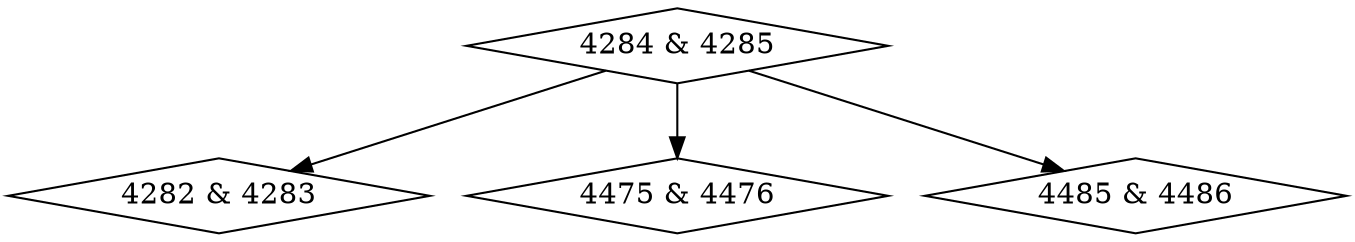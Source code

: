digraph {
0 [label = "4282 & 4283", shape = diamond];
1 [label = "4284 & 4285", shape = diamond];
2 [label = "4475 & 4476", shape = diamond];
3 [label = "4485 & 4486", shape = diamond];
1->0;
1->2;
1->3;
}
